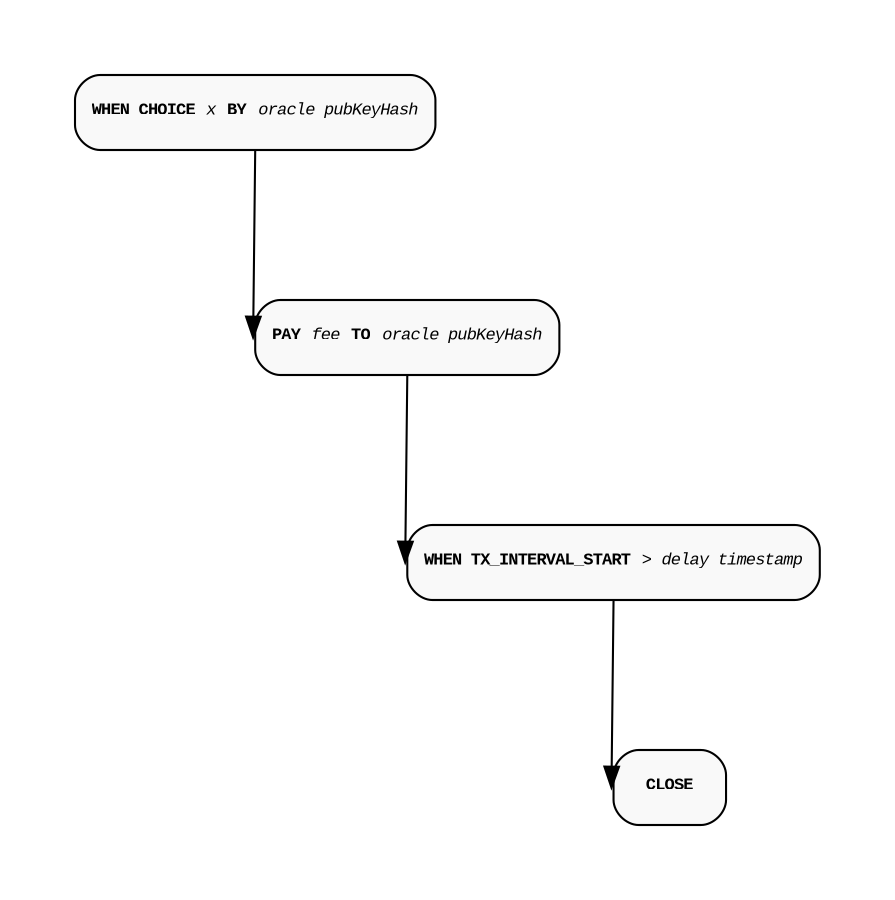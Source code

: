 digraph MarloweChoiceDelayMinimal {
  rankdir=TD;
  graph [pad="0.5", nodesep="0.8", ranksep="1", splines="line"];
  node [color="#aaa", shape=rect, style="filled, rounded", fillcolor="#f9f9f9", fontname="Courier New", fontsize="8pt"];
  edge [tailport="s", headport="w", color="#aaa", fontname="Courier New", fontsize="8pt"];

  OracleChoiceStep [label=<<b>WHEN CHOICE</b> <i>x</i> <b>BY</b> <i>oracle pubKeyHash</i>> ];

  PayStep [label=<<b>PAY </b><i>fee</i> <b>TO</b> <i>oracle pubKeyHash</i>> ];

  OracleChoiceStep -> PayStep;

  DelayStep [label=<<b>WHEN TX_INTERVAL_START</b> &gt; <i>delay timestamp</i>> ];

  PayStep -> DelayStep;

  CloseStep [label=<<b>CLOSE</b>> ];

  DelayStep -> CloseStep;

}
